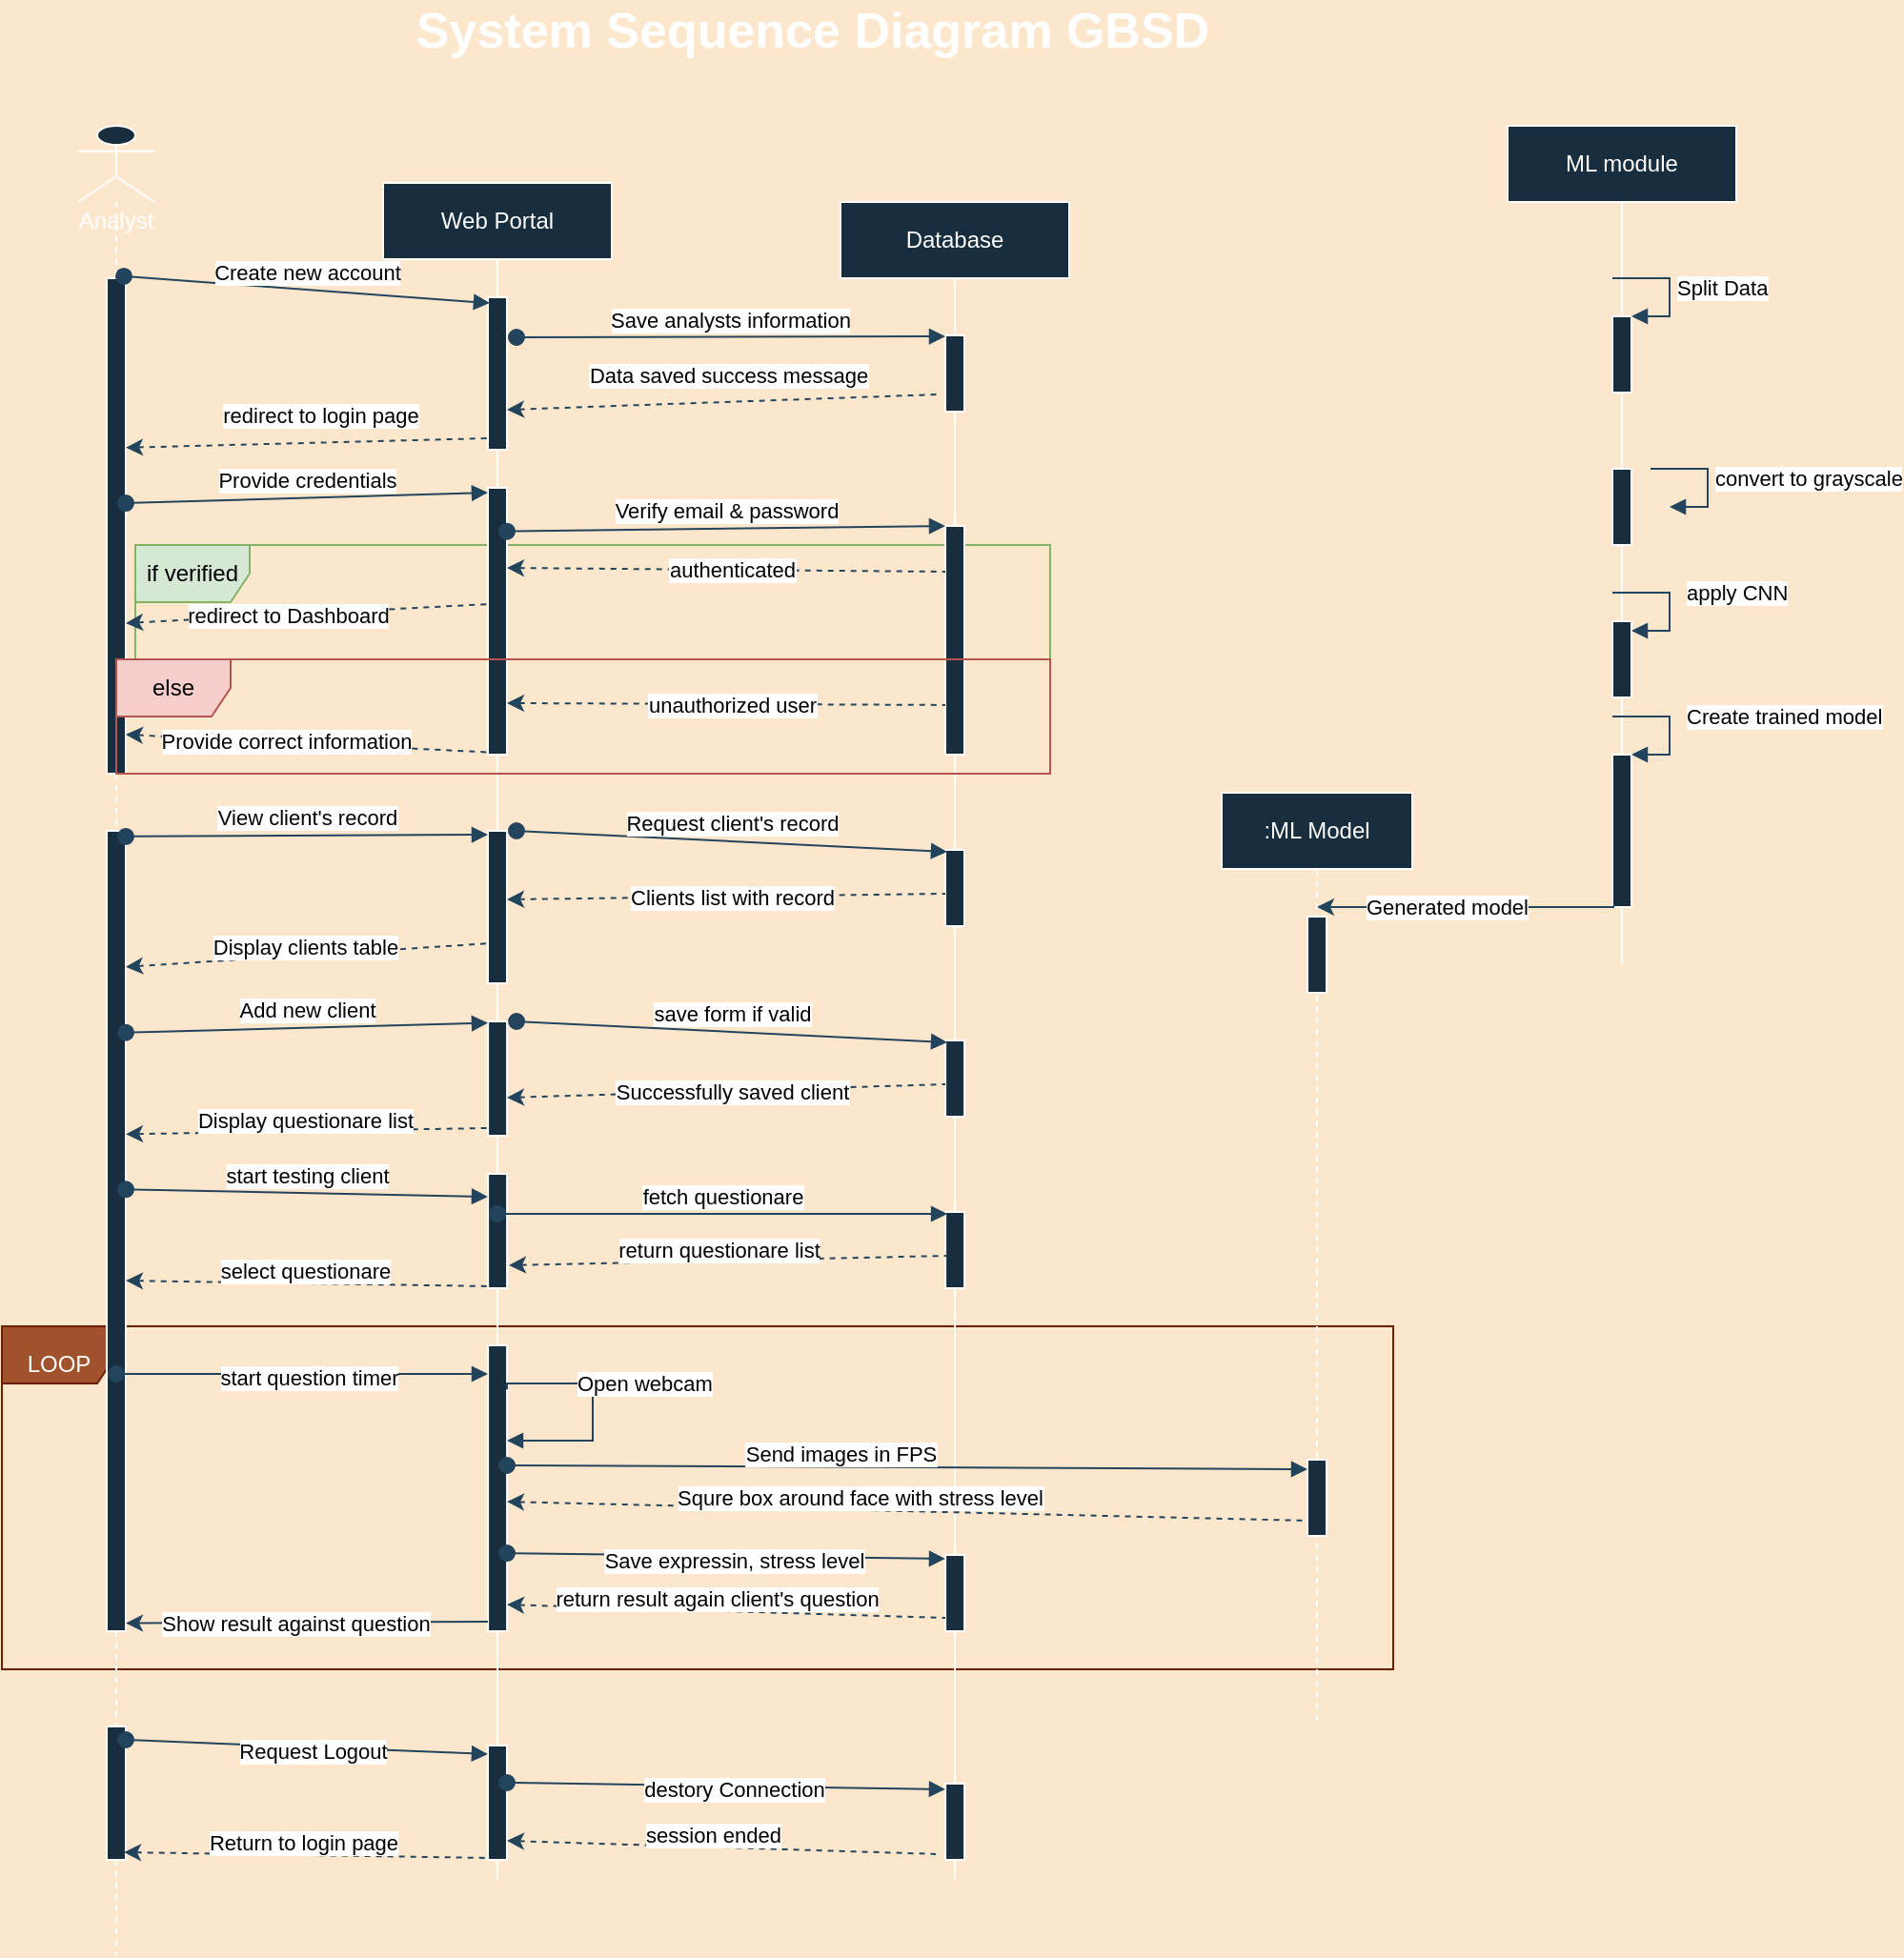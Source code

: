 <mxfile version="16.0.0" type="github">
  <diagram id="rJHmTFbt23OQRNdXKMWi" name="Page-1">
    <mxGraphModel dx="1102" dy="614" grid="1" gridSize="10" guides="1" tooltips="1" connect="1" arrows="1" fold="1" page="1" pageScale="1" pageWidth="850" pageHeight="1100" background="#FCE7CD" math="0" shadow="0">
      <root>
        <mxCell id="0" />
        <mxCell id="1" parent="0" />
        <mxCell id="On6_evThupUvLIn3l62g-29" value="if verified" style="shape=umlFrame;whiteSpace=wrap;html=1;rounded=0;sketch=0;strokeColor=#82b366;fillColor=#d5e8d4;" vertex="1" parent="1">
          <mxGeometry x="70" y="300" width="480" height="60" as="geometry" />
        </mxCell>
        <mxCell id="On6_evThupUvLIn3l62g-110" value="&lt;font style=&quot;font-size: 12px&quot;&gt;LOOP&lt;/font&gt;" style="shape=umlFrame;whiteSpace=wrap;html=1;rounded=0;sketch=0;fontSize=26;fontColor=#ffffff;strokeColor=#6D1F00;fillColor=#a0522d;" vertex="1" parent="1">
          <mxGeometry y="710" width="730" height="180" as="geometry" />
        </mxCell>
        <mxCell id="On6_evThupUvLIn3l62g-2" value="Web Portal" style="shape=umlLifeline;perimeter=lifelinePerimeter;whiteSpace=wrap;html=1;container=1;collapsible=0;recursiveResize=0;outlineConnect=0;lifelineDashed=0;fillColor=#182E3E;strokeColor=#FFFFFF;fontColor=#FFFFFF;" vertex="1" parent="1">
          <mxGeometry x="200" y="110" width="120" height="890" as="geometry" />
        </mxCell>
        <mxCell id="On6_evThupUvLIn3l62g-10" value="" style="html=1;points=[];perimeter=orthogonalPerimeter;rounded=0;sketch=0;fontColor=#FFFFFF;strokeColor=#FFFFFF;fillColor=#182E3E;" vertex="1" parent="On6_evThupUvLIn3l62g-2">
          <mxGeometry x="55" y="60" width="10" height="80" as="geometry" />
        </mxCell>
        <mxCell id="On6_evThupUvLIn3l62g-21" value="" style="html=1;points=[];perimeter=orthogonalPerimeter;rounded=0;sketch=0;fontColor=#FFFFFF;strokeColor=#FFFFFF;fillColor=#182E3E;" vertex="1" parent="On6_evThupUvLIn3l62g-2">
          <mxGeometry x="55" y="160" width="10" height="140" as="geometry" />
        </mxCell>
        <mxCell id="On6_evThupUvLIn3l62g-40" value="" style="html=1;points=[];perimeter=orthogonalPerimeter;rounded=0;sketch=0;fontColor=#FFFFFF;strokeColor=#FFFFFF;fillColor=#182E3E;" vertex="1" parent="On6_evThupUvLIn3l62g-2">
          <mxGeometry x="55" y="340" width="10" height="80" as="geometry" />
        </mxCell>
        <mxCell id="On6_evThupUvLIn3l62g-78" value="" style="html=1;points=[];perimeter=orthogonalPerimeter;rounded=0;sketch=0;fontColor=#FFFFFF;strokeColor=#FFFFFF;fillColor=#182E3E;" vertex="1" parent="On6_evThupUvLIn3l62g-2">
          <mxGeometry x="55.05" y="440" width="10" height="60" as="geometry" />
        </mxCell>
        <mxCell id="On6_evThupUvLIn3l62g-91" value="" style="html=1;points=[];perimeter=orthogonalPerimeter;rounded=0;sketch=0;fontColor=#FFFFFF;strokeColor=#FFFFFF;fillColor=#182E3E;" vertex="1" parent="On6_evThupUvLIn3l62g-2">
          <mxGeometry x="55.05" y="520" width="10" height="60" as="geometry" />
        </mxCell>
        <mxCell id="On6_evThupUvLIn3l62g-103" value="" style="html=1;points=[];perimeter=orthogonalPerimeter;rounded=0;sketch=0;fontColor=#FFFFFF;strokeColor=#FFFFFF;fillColor=#182E3E;" vertex="1" parent="On6_evThupUvLIn3l62g-2">
          <mxGeometry x="55.05" y="610" width="10" height="150" as="geometry" />
        </mxCell>
        <mxCell id="On6_evThupUvLIn3l62g-105" value="Open webcam" style="edgeStyle=orthogonalEdgeStyle;html=1;align=left;spacingLeft=2;endArrow=block;rounded=0;sketch=0;strokeColor=#23445D;elbow=vertical;exitX=0.995;exitY=0.154;exitDx=0;exitDy=0;exitPerimeter=0;" edge="1" parent="On6_evThupUvLIn3l62g-2" source="On6_evThupUvLIn3l62g-103">
          <mxGeometry x="-0.419" relative="1" as="geometry">
            <mxPoint x="80" y="630" as="sourcePoint" />
            <Array as="points">
              <mxPoint x="110" y="630" />
              <mxPoint x="110" y="660" />
              <mxPoint x="65" y="660" />
            </Array>
            <mxPoint x="65" y="660" as="targetPoint" />
            <mxPoint as="offset" />
          </mxGeometry>
        </mxCell>
        <mxCell id="On6_evThupUvLIn3l62g-120" value="" style="html=1;points=[];perimeter=orthogonalPerimeter;rounded=0;sketch=0;fontColor=#FFFFFF;strokeColor=#FFFFFF;fillColor=#182E3E;" vertex="1" parent="On6_evThupUvLIn3l62g-2">
          <mxGeometry x="55" y="820" width="10" height="60" as="geometry" />
        </mxCell>
        <mxCell id="On6_evThupUvLIn3l62g-3" value="Analyst" style="shape=umlLifeline;participant=umlActor;perimeter=lifelinePerimeter;whiteSpace=wrap;html=1;container=1;collapsible=0;recursiveResize=0;verticalAlign=top;spacingTop=36;outlineConnect=0;rounded=0;sketch=0;fontColor=#FFFFFF;strokeColor=#FFFFFF;fillColor=#182E3E;" vertex="1" parent="1">
          <mxGeometry x="40" y="80" width="40" height="960" as="geometry" />
        </mxCell>
        <mxCell id="On6_evThupUvLIn3l62g-6" value="" style="html=1;points=[];perimeter=orthogonalPerimeter;rounded=0;sketch=0;fontColor=#FFFFFF;strokeColor=#FFFFFF;fillColor=#182E3E;" vertex="1" parent="On6_evThupUvLIn3l62g-3">
          <mxGeometry x="15" y="80" width="10" height="260" as="geometry" />
        </mxCell>
        <mxCell id="On6_evThupUvLIn3l62g-39" value="" style="html=1;points=[];perimeter=orthogonalPerimeter;rounded=0;sketch=0;fontColor=#FFFFFF;strokeColor=#FFFFFF;fillColor=#182E3E;" vertex="1" parent="On6_evThupUvLIn3l62g-3">
          <mxGeometry x="15" y="370" width="10" height="420" as="geometry" />
        </mxCell>
        <mxCell id="On6_evThupUvLIn3l62g-118" value="" style="html=1;points=[];perimeter=orthogonalPerimeter;rounded=0;sketch=0;fontColor=#FFFFFF;strokeColor=#FFFFFF;fillColor=#182E3E;" vertex="1" parent="On6_evThupUvLIn3l62g-3">
          <mxGeometry x="15" y="840" width="10" height="70" as="geometry" />
        </mxCell>
        <mxCell id="On6_evThupUvLIn3l62g-4" value="ML module" style="shape=umlLifeline;perimeter=lifelinePerimeter;whiteSpace=wrap;html=1;container=1;collapsible=0;recursiveResize=0;outlineConnect=0;lifelineDashed=0;fillColor=#182E3E;strokeColor=#FFFFFF;fontColor=#FFFFFF;" vertex="1" parent="1">
          <mxGeometry x="790" y="80" width="120" height="440" as="geometry" />
        </mxCell>
        <mxCell id="On6_evThupUvLIn3l62g-47" value="" style="html=1;points=[];perimeter=orthogonalPerimeter;rounded=0;sketch=0;fontColor=#FFFFFF;strokeColor=#FFFFFF;fillColor=#182E3E;" vertex="1" parent="On6_evThupUvLIn3l62g-4">
          <mxGeometry x="55" y="100" width="10" height="40" as="geometry" />
        </mxCell>
        <mxCell id="On6_evThupUvLIn3l62g-49" value="" style="html=1;points=[];perimeter=orthogonalPerimeter;rounded=0;sketch=0;fontColor=#FFFFFF;strokeColor=#FFFFFF;fillColor=#182E3E;" vertex="1" parent="On6_evThupUvLIn3l62g-4">
          <mxGeometry x="55" y="180" width="10" height="40" as="geometry" />
        </mxCell>
        <mxCell id="On6_evThupUvLIn3l62g-52" value="" style="html=1;points=[];perimeter=orthogonalPerimeter;rounded=0;sketch=0;fontColor=#FFFFFF;strokeColor=#FFFFFF;fillColor=#182E3E;" vertex="1" parent="On6_evThupUvLIn3l62g-4">
          <mxGeometry x="55" y="260" width="10" height="40" as="geometry" />
        </mxCell>
        <mxCell id="On6_evThupUvLIn3l62g-55" value="" style="html=1;points=[];perimeter=orthogonalPerimeter;rounded=0;sketch=0;fontColor=#FFFFFF;strokeColor=#FFFFFF;fillColor=#182E3E;" vertex="1" parent="On6_evThupUvLIn3l62g-4">
          <mxGeometry x="55" y="330" width="10" height="80" as="geometry" />
        </mxCell>
        <mxCell id="On6_evThupUvLIn3l62g-57" value="Create trained model" style="edgeStyle=orthogonalEdgeStyle;html=1;align=left;spacingLeft=2;endArrow=block;rounded=0;entryX=1;entryY=0;sketch=0;strokeColor=#23445D;elbow=vertical;" edge="1" parent="On6_evThupUvLIn3l62g-4">
          <mxGeometry x="-0.143" y="5" relative="1" as="geometry">
            <mxPoint x="55" y="310" as="sourcePoint" />
            <Array as="points">
              <mxPoint x="85" y="310" />
              <mxPoint x="85" y="330" />
            </Array>
            <mxPoint x="65" y="330" as="targetPoint" />
            <mxPoint as="offset" />
          </mxGeometry>
        </mxCell>
        <mxCell id="On6_evThupUvLIn3l62g-59" value="Split Data" style="edgeStyle=orthogonalEdgeStyle;html=1;align=left;spacingLeft=2;endArrow=block;rounded=0;entryX=1;entryY=0;sketch=0;strokeColor=#23445D;elbow=vertical;" edge="1" parent="On6_evThupUvLIn3l62g-4">
          <mxGeometry relative="1" as="geometry">
            <mxPoint x="55" y="80" as="sourcePoint" />
            <Array as="points">
              <mxPoint x="85" y="80" />
            </Array>
            <mxPoint x="65" y="100" as="targetPoint" />
          </mxGeometry>
        </mxCell>
        <mxCell id="On6_evThupUvLIn3l62g-5" value="Database" style="shape=umlLifeline;perimeter=lifelinePerimeter;whiteSpace=wrap;html=1;container=1;collapsible=0;recursiveResize=0;outlineConnect=0;lifelineDashed=0;fillColor=#182E3E;strokeColor=#FFFFFF;fontColor=#FFFFFF;" vertex="1" parent="1">
          <mxGeometry x="440" y="120" width="120" height="880" as="geometry" />
        </mxCell>
        <mxCell id="On6_evThupUvLIn3l62g-11" value="" style="html=1;points=[];perimeter=orthogonalPerimeter;rounded=0;sketch=0;fontColor=#FFFFFF;strokeColor=#FFFFFF;fillColor=#182E3E;" vertex="1" parent="On6_evThupUvLIn3l62g-5">
          <mxGeometry x="55" y="70" width="10" height="40" as="geometry" />
        </mxCell>
        <mxCell id="On6_evThupUvLIn3l62g-23" value="" style="html=1;points=[];perimeter=orthogonalPerimeter;rounded=0;sketch=0;fontColor=#FFFFFF;strokeColor=#FFFFFF;fillColor=#182E3E;" vertex="1" parent="On6_evThupUvLIn3l62g-5">
          <mxGeometry x="55" y="170" width="10" height="120" as="geometry" />
        </mxCell>
        <mxCell id="On6_evThupUvLIn3l62g-72" value="" style="html=1;points=[];perimeter=orthogonalPerimeter;rounded=0;sketch=0;fontColor=#FFFFFF;strokeColor=#FFFFFF;fillColor=#182E3E;" vertex="1" parent="On6_evThupUvLIn3l62g-5">
          <mxGeometry x="55" y="340" width="10" height="40" as="geometry" />
        </mxCell>
        <mxCell id="On6_evThupUvLIn3l62g-79" value="" style="html=1;points=[];perimeter=orthogonalPerimeter;rounded=0;sketch=0;fontColor=#FFFFFF;strokeColor=#FFFFFF;fillColor=#182E3E;" vertex="1" parent="On6_evThupUvLIn3l62g-5">
          <mxGeometry x="55.05" y="440" width="10" height="40" as="geometry" />
        </mxCell>
        <mxCell id="On6_evThupUvLIn3l62g-92" value="" style="html=1;points=[];perimeter=orthogonalPerimeter;rounded=0;sketch=0;fontColor=#FFFFFF;strokeColor=#FFFFFF;fillColor=#182E3E;" vertex="1" parent="On6_evThupUvLIn3l62g-5">
          <mxGeometry x="55.05" y="530" width="10" height="40" as="geometry" />
        </mxCell>
        <mxCell id="On6_evThupUvLIn3l62g-112" value="" style="html=1;points=[];perimeter=orthogonalPerimeter;rounded=0;sketch=0;fontColor=#FFFFFF;strokeColor=#FFFFFF;fillColor=#182E3E;" vertex="1" parent="On6_evThupUvLIn3l62g-5">
          <mxGeometry x="55.05" y="710" width="10" height="40" as="geometry" />
        </mxCell>
        <mxCell id="On6_evThupUvLIn3l62g-121" value="" style="html=1;points=[];perimeter=orthogonalPerimeter;rounded=0;sketch=0;fontColor=#FFFFFF;strokeColor=#FFFFFF;fillColor=#182E3E;" vertex="1" parent="On6_evThupUvLIn3l62g-5">
          <mxGeometry x="55.05" y="830" width="10" height="40" as="geometry" />
        </mxCell>
        <mxCell id="On6_evThupUvLIn3l62g-123" value="" style="endArrow=none;dashed=1;html=1;rounded=1;sketch=0;strokeColor=#23445D;curved=0;startArrow=classic;startFill=1;entryX=-0.005;entryY=0.825;entryDx=0;entryDy=0;entryPerimeter=0;exitX=1;exitY=0.833;exitDx=0;exitDy=0;exitPerimeter=0;" edge="1" parent="On6_evThupUvLIn3l62g-5" source="On6_evThupUvLIn3l62g-120">
          <mxGeometry width="50" height="50" relative="1" as="geometry">
            <mxPoint x="-110" y="867" as="sourcePoint" />
            <mxPoint x="50" y="866.95" as="targetPoint" />
          </mxGeometry>
        </mxCell>
        <mxCell id="On6_evThupUvLIn3l62g-124" value="session ended" style="edgeLabel;html=1;align=center;verticalAlign=middle;resizable=0;points=[];fontColor=#000000;" vertex="1" connectable="0" parent="On6_evThupUvLIn3l62g-123">
          <mxGeometry x="-0.204" y="-4" relative="1" as="geometry">
            <mxPoint x="18" y="-10" as="offset" />
          </mxGeometry>
        </mxCell>
        <mxCell id="On6_evThupUvLIn3l62g-7" value="Create new account" style="html=1;verticalAlign=bottom;startArrow=oval;startFill=1;endArrow=block;startSize=8;rounded=1;sketch=0;strokeColor=#23445D;curved=0;exitX=0.9;exitY=-0.004;exitDx=0;exitDy=0;exitPerimeter=0;entryX=0.1;entryY=0.038;entryDx=0;entryDy=0;entryPerimeter=0;" edge="1" parent="1" source="On6_evThupUvLIn3l62g-6" target="On6_evThupUvLIn3l62g-10">
          <mxGeometry width="60" relative="1" as="geometry">
            <mxPoint x="80" y="170" as="sourcePoint" />
            <mxPoint x="230" y="170" as="targetPoint" />
          </mxGeometry>
        </mxCell>
        <mxCell id="On6_evThupUvLIn3l62g-9" value="Save analysts information" style="html=1;verticalAlign=bottom;startArrow=oval;startFill=1;endArrow=block;startSize=8;rounded=1;sketch=0;strokeColor=#23445D;curved=0;entryX=0;entryY=0.013;entryDx=0;entryDy=0;entryPerimeter=0;" edge="1" parent="1" target="On6_evThupUvLIn3l62g-11">
          <mxGeometry width="60" relative="1" as="geometry">
            <mxPoint x="270" y="191" as="sourcePoint" />
            <mxPoint x="469.5" y="190" as="targetPoint" />
          </mxGeometry>
        </mxCell>
        <mxCell id="On6_evThupUvLIn3l62g-16" value="" style="endArrow=none;dashed=1;html=1;rounded=1;sketch=0;strokeColor=#23445D;curved=0;startArrow=classic;startFill=1;entryX=-0.4;entryY=0.775;entryDx=0;entryDy=0;entryPerimeter=0;exitX=1;exitY=0.738;exitDx=0;exitDy=0;exitPerimeter=0;" edge="1" parent="1" source="On6_evThupUvLIn3l62g-10" target="On6_evThupUvLIn3l62g-11">
          <mxGeometry width="50" height="50" relative="1" as="geometry">
            <mxPoint x="270" y="225" as="sourcePoint" />
            <mxPoint x="430" y="260" as="targetPoint" />
          </mxGeometry>
        </mxCell>
        <mxCell id="On6_evThupUvLIn3l62g-17" value="Data saved success message" style="edgeLabel;html=1;align=center;verticalAlign=middle;resizable=0;points=[];fontColor=#000000;" vertex="1" connectable="0" parent="On6_evThupUvLIn3l62g-16">
          <mxGeometry x="-0.204" y="-4" relative="1" as="geometry">
            <mxPoint x="26" y="-19" as="offset" />
          </mxGeometry>
        </mxCell>
        <mxCell id="On6_evThupUvLIn3l62g-18" value="" style="endArrow=none;dashed=1;html=1;rounded=1;sketch=0;strokeColor=#23445D;curved=0;startArrow=classic;startFill=1;entryX=0;entryY=0.925;entryDx=0;entryDy=0;entryPerimeter=0;exitX=1;exitY=0.342;exitDx=0;exitDy=0;exitPerimeter=0;" edge="1" parent="1" source="On6_evThupUvLIn3l62g-6" target="On6_evThupUvLIn3l62g-10">
          <mxGeometry width="50" height="50" relative="1" as="geometry">
            <mxPoint x="70" y="244" as="sourcePoint" />
            <mxPoint x="305" y="274.54" as="targetPoint" />
          </mxGeometry>
        </mxCell>
        <mxCell id="On6_evThupUvLIn3l62g-19" value="redirect to login page" style="edgeLabel;html=1;align=center;verticalAlign=middle;resizable=0;points=[];fontColor=#000000;" vertex="1" connectable="0" parent="On6_evThupUvLIn3l62g-18">
          <mxGeometry x="-0.204" y="-4" relative="1" as="geometry">
            <mxPoint x="26" y="-19" as="offset" />
          </mxGeometry>
        </mxCell>
        <mxCell id="On6_evThupUvLIn3l62g-22" value="Provide credentials" style="html=1;verticalAlign=bottom;startArrow=oval;startFill=1;endArrow=block;startSize=8;rounded=1;sketch=0;strokeColor=#23445D;curved=0;exitX=1;exitY=0.454;exitDx=0;exitDy=0;exitPerimeter=0;entryX=0;entryY=0.018;entryDx=0;entryDy=0;entryPerimeter=0;" edge="1" parent="1" source="On6_evThupUvLIn3l62g-6" target="On6_evThupUvLIn3l62g-21">
          <mxGeometry width="60" relative="1" as="geometry">
            <mxPoint x="90" y="280" as="sourcePoint" />
            <mxPoint x="240" y="280" as="targetPoint" />
          </mxGeometry>
        </mxCell>
        <mxCell id="On6_evThupUvLIn3l62g-24" value="Verify email &amp;amp; password" style="html=1;verticalAlign=bottom;startArrow=oval;startFill=1;endArrow=block;startSize=8;rounded=1;sketch=0;strokeColor=#23445D;curved=0;exitX=1;exitY=0.163;exitDx=0;exitDy=0;exitPerimeter=0;entryX=0;entryY=0;entryDx=0;entryDy=0;entryPerimeter=0;" edge="1" parent="1" source="On6_evThupUvLIn3l62g-21" target="On6_evThupUvLIn3l62g-23">
          <mxGeometry width="60" relative="1" as="geometry">
            <mxPoint x="280" y="300" as="sourcePoint" />
            <mxPoint x="430" y="300" as="targetPoint" />
          </mxGeometry>
        </mxCell>
        <mxCell id="On6_evThupUvLIn3l62g-32" value="" style="endArrow=none;dashed=1;html=1;rounded=1;sketch=0;strokeColor=#23445D;curved=0;startArrow=classic;startFill=1;entryX=0;entryY=0.783;entryDx=0;entryDy=0;entryPerimeter=0;exitX=1;exitY=0.807;exitDx=0;exitDy=0;exitPerimeter=0;" edge="1" parent="1" source="On6_evThupUvLIn3l62g-21" target="On6_evThupUvLIn3l62g-23">
          <mxGeometry width="50" height="50" relative="1" as="geometry">
            <mxPoint x="270" y="357" as="sourcePoint" />
            <mxPoint x="480" y="350" as="targetPoint" />
          </mxGeometry>
        </mxCell>
        <mxCell id="On6_evThupUvLIn3l62g-33" value="unauthorized user" style="edgeLabel;html=1;align=center;verticalAlign=middle;resizable=0;points=[];fontColor=#000000;" vertex="1" connectable="0" parent="On6_evThupUvLIn3l62g-32">
          <mxGeometry x="-0.204" y="-4" relative="1" as="geometry">
            <mxPoint x="26" y="-4" as="offset" />
          </mxGeometry>
        </mxCell>
        <mxCell id="On6_evThupUvLIn3l62g-34" value="" style="endArrow=none;dashed=1;html=1;rounded=1;sketch=0;strokeColor=#23445D;curved=0;startArrow=classic;startFill=1;entryX=0;entryY=0.436;entryDx=0;entryDy=0;entryPerimeter=0;exitX=1;exitY=0.696;exitDx=0;exitDy=0;exitPerimeter=0;" edge="1" parent="1" source="On6_evThupUvLIn3l62g-6" target="On6_evThupUvLIn3l62g-21">
          <mxGeometry width="50" height="50" relative="1" as="geometry">
            <mxPoint x="90" y="332" as="sourcePoint" />
            <mxPoint x="945" y="442.98" as="targetPoint" />
          </mxGeometry>
        </mxCell>
        <mxCell id="On6_evThupUvLIn3l62g-35" value="redirect to Dashboard" style="edgeLabel;html=1;align=center;verticalAlign=middle;resizable=0;points=[];fontColor=#000000;" vertex="1" connectable="0" parent="On6_evThupUvLIn3l62g-34">
          <mxGeometry x="-0.204" y="-4" relative="1" as="geometry">
            <mxPoint x="9" y="-4" as="offset" />
          </mxGeometry>
        </mxCell>
        <mxCell id="On6_evThupUvLIn3l62g-36" value="" style="endArrow=none;dashed=1;html=1;rounded=1;sketch=0;strokeColor=#23445D;curved=0;startArrow=classic;startFill=1;entryX=0;entryY=0.991;entryDx=0;entryDy=0;entryPerimeter=0;exitX=1;exitY=0.921;exitDx=0;exitDy=0;exitPerimeter=0;" edge="1" parent="1" source="On6_evThupUvLIn3l62g-6" target="On6_evThupUvLIn3l62g-21">
          <mxGeometry width="50" height="50" relative="1" as="geometry">
            <mxPoint x="90" y="379" as="sourcePoint" />
            <mxPoint x="265" y="342.04" as="targetPoint" />
          </mxGeometry>
        </mxCell>
        <mxCell id="On6_evThupUvLIn3l62g-37" value="Provide correct information" style="edgeLabel;html=1;align=center;verticalAlign=middle;resizable=0;points=[];fontColor=#000000;" vertex="1" connectable="0" parent="On6_evThupUvLIn3l62g-36">
          <mxGeometry x="-0.204" y="-4" relative="1" as="geometry">
            <mxPoint x="9" y="-4" as="offset" />
          </mxGeometry>
        </mxCell>
        <mxCell id="On6_evThupUvLIn3l62g-51" value="convert to grayscale" style="edgeStyle=orthogonalEdgeStyle;html=1;align=left;spacingLeft=2;endArrow=block;rounded=0;entryX=1;entryY=0;sketch=0;strokeColor=#23445D;elbow=vertical;" edge="1" parent="1">
          <mxGeometry relative="1" as="geometry">
            <mxPoint x="865" y="260" as="sourcePoint" />
            <Array as="points">
              <mxPoint x="895" y="260" />
            </Array>
            <mxPoint x="875" y="280" as="targetPoint" />
          </mxGeometry>
        </mxCell>
        <mxCell id="On6_evThupUvLIn3l62g-68" value=":ML Model" style="shape=umlLifeline;perimeter=lifelinePerimeter;whiteSpace=wrap;html=1;container=1;collapsible=0;recursiveResize=0;outlineConnect=0;rounded=0;sketch=0;fontColor=#FFFFFF;strokeColor=#FFFFFF;fillColor=#182E3E;" vertex="1" parent="1">
          <mxGeometry x="640" y="430" width="100" height="490" as="geometry" />
        </mxCell>
        <mxCell id="On6_evThupUvLIn3l62g-69" value="" style="html=1;points=[];perimeter=orthogonalPerimeter;rounded=0;sketch=0;fontColor=#FFFFFF;strokeColor=#FFFFFF;fillColor=#182E3E;" vertex="1" parent="On6_evThupUvLIn3l62g-68">
          <mxGeometry x="45" y="65" width="10" height="40" as="geometry" />
        </mxCell>
        <mxCell id="On6_evThupUvLIn3l62g-106" value="" style="html=1;points=[];perimeter=orthogonalPerimeter;rounded=0;sketch=0;fontColor=#FFFFFF;strokeColor=#FFFFFF;fillColor=#182E3E;" vertex="1" parent="On6_evThupUvLIn3l62g-68">
          <mxGeometry x="45" y="350" width="10" height="40" as="geometry" />
        </mxCell>
        <mxCell id="On6_evThupUvLIn3l62g-70" value="" style="endArrow=none;html=1;rounded=1;sketch=0;strokeColor=#23445D;elbow=vertical;startArrow=classic;startFill=1;entryX=0.1;entryY=1;entryDx=0;entryDy=0;entryPerimeter=0;" edge="1" parent="1" source="On6_evThupUvLIn3l62g-68" target="On6_evThupUvLIn3l62g-55">
          <mxGeometry width="50" height="50" relative="1" as="geometry">
            <mxPoint x="750" y="510" as="sourcePoint" />
            <mxPoint x="800" y="510" as="targetPoint" />
          </mxGeometry>
        </mxCell>
        <mxCell id="On6_evThupUvLIn3l62g-71" value="&lt;font color=&quot;#000000&quot;&gt;Generated model&lt;/font&gt;" style="edgeLabel;html=1;align=center;verticalAlign=middle;resizable=0;points=[];fontColor=#FFFFFF;" vertex="1" connectable="0" parent="On6_evThupUvLIn3l62g-70">
          <mxGeometry x="0.241" y="-1" relative="1" as="geometry">
            <mxPoint x="-29" y="-1" as="offset" />
          </mxGeometry>
        </mxCell>
        <mxCell id="On6_evThupUvLIn3l62g-73" value="Request client&#39;s record" style="html=1;verticalAlign=bottom;startArrow=oval;startFill=1;endArrow=block;startSize=8;rounded=1;sketch=0;strokeColor=#23445D;curved=0;entryX=0.1;entryY=0.025;entryDx=0;entryDy=0;entryPerimeter=0;" edge="1" parent="1" target="On6_evThupUvLIn3l62g-72">
          <mxGeometry width="60" relative="1" as="geometry">
            <mxPoint x="270" y="450" as="sourcePoint" />
            <mxPoint x="446" y="466.36" as="targetPoint" />
          </mxGeometry>
        </mxCell>
        <mxCell id="On6_evThupUvLIn3l62g-74" value="" style="endArrow=none;dashed=1;html=1;rounded=1;sketch=0;strokeColor=#23445D;curved=0;startArrow=classic;startFill=1;entryX=0;entryY=0.575;entryDx=0;entryDy=0;entryPerimeter=0;exitX=1;exitY=0.45;exitDx=0;exitDy=0;exitPerimeter=0;" edge="1" parent="1" source="On6_evThupUvLIn3l62g-40" target="On6_evThupUvLIn3l62g-72">
          <mxGeometry width="50" height="50" relative="1" as="geometry">
            <mxPoint x="310" y="490" as="sourcePoint" />
            <mxPoint x="475" y="490.01" as="targetPoint" />
          </mxGeometry>
        </mxCell>
        <mxCell id="On6_evThupUvLIn3l62g-75" value="Clients list with record" style="edgeLabel;html=1;align=center;verticalAlign=middle;resizable=0;points=[];fontColor=#000000;" vertex="1" connectable="0" parent="On6_evThupUvLIn3l62g-74">
          <mxGeometry x="-0.204" y="-4" relative="1" as="geometry">
            <mxPoint x="26" y="-4" as="offset" />
          </mxGeometry>
        </mxCell>
        <mxCell id="On6_evThupUvLIn3l62g-76" value="" style="endArrow=none;dashed=1;html=1;rounded=1;sketch=0;strokeColor=#23445D;curved=0;startArrow=classic;startFill=1;entryX=0.1;entryY=0.738;entryDx=0;entryDy=0;entryPerimeter=0;exitX=1;exitY=0.17;exitDx=0;exitDy=0;exitPerimeter=0;" edge="1" parent="1" source="On6_evThupUvLIn3l62g-39" target="On6_evThupUvLIn3l62g-40">
          <mxGeometry width="50" height="50" relative="1" as="geometry">
            <mxPoint x="80" y="480" as="sourcePoint" />
            <mxPoint x="300" y="517" as="targetPoint" />
          </mxGeometry>
        </mxCell>
        <mxCell id="On6_evThupUvLIn3l62g-77" value="Display clients table" style="edgeLabel;html=1;align=center;verticalAlign=middle;resizable=0;points=[];fontColor=#000000;" vertex="1" connectable="0" parent="On6_evThupUvLIn3l62g-76">
          <mxGeometry x="-0.204" y="-4" relative="1" as="geometry">
            <mxPoint x="18" y="-10" as="offset" />
          </mxGeometry>
        </mxCell>
        <mxCell id="On6_evThupUvLIn3l62g-80" value="save form if valid" style="html=1;verticalAlign=bottom;startArrow=oval;startFill=1;endArrow=block;startSize=8;rounded=1;sketch=0;strokeColor=#23445D;curved=0;entryX=0.1;entryY=0.025;entryDx=0;entryDy=0;entryPerimeter=0;" edge="1" target="On6_evThupUvLIn3l62g-79" parent="1">
          <mxGeometry width="60" relative="1" as="geometry">
            <mxPoint x="270.05" y="550" as="sourcePoint" />
            <mxPoint x="446.05" y="566.36" as="targetPoint" />
          </mxGeometry>
        </mxCell>
        <mxCell id="On6_evThupUvLIn3l62g-81" value="" style="endArrow=none;dashed=1;html=1;rounded=1;sketch=0;strokeColor=#23445D;curved=0;startArrow=classic;startFill=1;entryX=0;entryY=0.575;entryDx=0;entryDy=0;entryPerimeter=0;exitX=0.995;exitY=0.667;exitDx=0;exitDy=0;exitPerimeter=0;" edge="1" source="On6_evThupUvLIn3l62g-78" target="On6_evThupUvLIn3l62g-79" parent="1">
          <mxGeometry width="50" height="50" relative="1" as="geometry">
            <mxPoint x="310.05" y="590" as="sourcePoint" />
            <mxPoint x="475.05" y="590.01" as="targetPoint" />
          </mxGeometry>
        </mxCell>
        <mxCell id="On6_evThupUvLIn3l62g-82" value="Successfully saved client" style="edgeLabel;html=1;align=center;verticalAlign=middle;resizable=0;points=[];fontColor=#000000;" vertex="1" connectable="0" parent="On6_evThupUvLIn3l62g-81">
          <mxGeometry x="-0.204" y="-4" relative="1" as="geometry">
            <mxPoint x="26" y="-4" as="offset" />
          </mxGeometry>
        </mxCell>
        <mxCell id="On6_evThupUvLIn3l62g-89" value="&lt;font style=&quot;font-size: 26px&quot;&gt;&lt;b&gt;System Sequence Diagram GBSD&lt;/b&gt;&lt;/font&gt;" style="text;html=1;align=center;verticalAlign=middle;resizable=0;points=[];autosize=1;strokeColor=none;fillColor=none;fontColor=#FFFFFF;" vertex="1" parent="1">
          <mxGeometry x="210" y="20" width="430" height="20" as="geometry" />
        </mxCell>
        <mxCell id="On6_evThupUvLIn3l62g-90" value="Add new client" style="html=1;verticalAlign=bottom;startArrow=oval;startFill=1;endArrow=block;startSize=8;rounded=1;sketch=0;strokeColor=#23445D;curved=0;exitX=1;exitY=0.252;exitDx=0;exitDy=0;exitPerimeter=0;entryX=-0.005;entryY=0.013;entryDx=0;entryDy=0;entryPerimeter=0;" edge="1" parent="1" source="On6_evThupUvLIn3l62g-39" target="On6_evThupUvLIn3l62g-78">
          <mxGeometry width="60" relative="1" as="geometry">
            <mxPoint x="80" y="530.0" as="sourcePoint" />
            <mxPoint x="256" y="536.36" as="targetPoint" />
          </mxGeometry>
        </mxCell>
        <mxCell id="On6_evThupUvLIn3l62g-87" value="" style="endArrow=none;dashed=1;html=1;rounded=1;sketch=0;strokeColor=#23445D;curved=0;startArrow=classic;startFill=1;entryX=-0.005;entryY=0.933;entryDx=0;entryDy=0;entryPerimeter=0;exitX=1;exitY=0.379;exitDx=0;exitDy=0;exitPerimeter=0;" edge="1" parent="1" source="On6_evThupUvLIn3l62g-39" target="On6_evThupUvLIn3l62g-78">
          <mxGeometry width="50" height="50" relative="1" as="geometry">
            <mxPoint x="80" y="600" as="sourcePoint" />
            <mxPoint x="249" y="602.08" as="targetPoint" />
          </mxGeometry>
        </mxCell>
        <mxCell id="On6_evThupUvLIn3l62g-88" value="Display questionare list" style="edgeLabel;html=1;align=center;verticalAlign=middle;resizable=0;points=[];fontColor=#000000;" vertex="1" connectable="0" parent="On6_evThupUvLIn3l62g-87">
          <mxGeometry x="-0.204" y="-4" relative="1" as="geometry">
            <mxPoint x="18" y="-10" as="offset" />
          </mxGeometry>
        </mxCell>
        <mxCell id="On6_evThupUvLIn3l62g-93" value="fetch questionare" style="html=1;verticalAlign=bottom;startArrow=oval;startFill=1;endArrow=block;startSize=8;rounded=1;sketch=0;strokeColor=#23445D;curved=0;entryX=0.1;entryY=0.025;entryDx=0;entryDy=0;entryPerimeter=0;fontColor=#000000;" edge="1" target="On6_evThupUvLIn3l62g-92" parent="1" source="On6_evThupUvLIn3l62g-2">
          <mxGeometry width="60" relative="1" as="geometry">
            <mxPoint x="270.05" y="640" as="sourcePoint" />
            <mxPoint x="446.05" y="656.36" as="targetPoint" />
          </mxGeometry>
        </mxCell>
        <mxCell id="On6_evThupUvLIn3l62g-96" value="start testing client" style="html=1;verticalAlign=bottom;startArrow=oval;startFill=1;endArrow=block;startSize=8;rounded=1;sketch=0;strokeColor=#23445D;curved=0;entryX=-0.005;entryY=0.2;entryDx=0;entryDy=0;entryPerimeter=0;exitX=1;exitY=0.448;exitDx=0;exitDy=0;exitPerimeter=0;" edge="1" target="On6_evThupUvLIn3l62g-91" parent="1" source="On6_evThupUvLIn3l62g-39">
          <mxGeometry width="60" relative="1" as="geometry">
            <mxPoint x="90" y="631" as="sourcePoint" />
            <mxPoint x="256" y="626.36" as="targetPoint" />
          </mxGeometry>
        </mxCell>
        <mxCell id="On6_evThupUvLIn3l62g-100" value="start question timer" style="html=1;verticalAlign=bottom;startArrow=oval;startFill=1;endArrow=block;startSize=8;rounded=1;sketch=0;strokeColor=#23445D;curved=0;entryX=-0.005;entryY=0.1;entryDx=0;entryDy=0;entryPerimeter=0;" edge="1" parent="1" source="On6_evThupUvLIn3l62g-3" target="On6_evThupUvLIn3l62g-103">
          <mxGeometry x="0.028" y="-11" width="60" relative="1" as="geometry">
            <mxPoint x="90" y="720" as="sourcePoint" />
            <mxPoint x="255" y="730" as="targetPoint" />
            <mxPoint x="1" as="offset" />
          </mxGeometry>
        </mxCell>
        <mxCell id="On6_evThupUvLIn3l62g-101" value="" style="endArrow=none;dashed=1;html=1;rounded=1;sketch=0;strokeColor=#23445D;curved=0;startArrow=classic;startFill=1;entryX=0.095;entryY=0.575;entryDx=0;entryDy=0;entryPerimeter=0;exitX=1.095;exitY=0.8;exitDx=0;exitDy=0;exitPerimeter=0;" edge="1" parent="1" source="On6_evThupUvLIn3l62g-91" target="On6_evThupUvLIn3l62g-92">
          <mxGeometry width="50" height="50" relative="1" as="geometry">
            <mxPoint x="290" y="673" as="sourcePoint" />
            <mxPoint x="475" y="670" as="targetPoint" />
          </mxGeometry>
        </mxCell>
        <mxCell id="On6_evThupUvLIn3l62g-102" value="return questionare list" style="edgeLabel;html=1;align=center;verticalAlign=middle;resizable=0;points=[];fontColor=#000000;" vertex="1" connectable="0" parent="On6_evThupUvLIn3l62g-101">
          <mxGeometry x="-0.204" y="-4" relative="1" as="geometry">
            <mxPoint x="18" y="-10" as="offset" />
          </mxGeometry>
        </mxCell>
        <mxCell id="On6_evThupUvLIn3l62g-98" value="" style="endArrow=none;dashed=1;html=1;rounded=1;sketch=0;strokeColor=#23445D;curved=0;startArrow=classic;startFill=1;entryX=0.095;entryY=0.983;entryDx=0;entryDy=0;entryPerimeter=0;exitX=1;exitY=0.562;exitDx=0;exitDy=0;exitPerimeter=0;" edge="1" parent="1" source="On6_evThupUvLIn3l62g-39" target="On6_evThupUvLIn3l62g-91">
          <mxGeometry width="50" height="50" relative="1" as="geometry">
            <mxPoint x="90" y="689" as="sourcePoint" />
            <mxPoint x="245" y="670" as="targetPoint" />
          </mxGeometry>
        </mxCell>
        <mxCell id="On6_evThupUvLIn3l62g-99" value="select questionare" style="edgeLabel;html=1;align=center;verticalAlign=middle;resizable=0;points=[];fontColor=#000000;" vertex="1" connectable="0" parent="On6_evThupUvLIn3l62g-98">
          <mxGeometry x="-0.204" y="-4" relative="1" as="geometry">
            <mxPoint x="18" y="-10" as="offset" />
          </mxGeometry>
        </mxCell>
        <mxCell id="On6_evThupUvLIn3l62g-54" value="apply CNN" style="edgeStyle=orthogonalEdgeStyle;html=1;align=left;spacingLeft=2;endArrow=block;rounded=0;entryX=1;entryY=0;sketch=0;strokeColor=#23445D;elbow=vertical;" edge="1" parent="1">
          <mxGeometry x="-0.143" y="5" relative="1" as="geometry">
            <mxPoint x="845" y="325" as="sourcePoint" />
            <Array as="points">
              <mxPoint x="875" y="325" />
              <mxPoint x="875" y="345" />
            </Array>
            <mxPoint x="855" y="345" as="targetPoint" />
            <mxPoint as="offset" />
          </mxGeometry>
        </mxCell>
        <mxCell id="On6_evThupUvLIn3l62g-107" value="Send images in FPS" style="html=1;verticalAlign=bottom;startArrow=oval;startFill=1;endArrow=block;startSize=8;rounded=1;sketch=0;strokeColor=#23445D;curved=0;entryX=0;entryY=0.125;entryDx=0;entryDy=0;entryPerimeter=0;exitX=0.995;exitY=0.42;exitDx=0;exitDy=0;exitPerimeter=0;" edge="1" parent="1" source="On6_evThupUvLIn3l62g-103" target="On6_evThupUvLIn3l62g-106">
          <mxGeometry x="-0.167" y="-2" width="60" relative="1" as="geometry">
            <mxPoint x="290" y="800" as="sourcePoint" />
            <mxPoint x="447.5" y="799" as="targetPoint" />
            <mxPoint as="offset" />
          </mxGeometry>
        </mxCell>
        <mxCell id="On6_evThupUvLIn3l62g-108" value="" style="endArrow=none;dashed=1;html=1;rounded=1;sketch=0;strokeColor=#23445D;curved=0;startArrow=classic;startFill=1;entryX=0;entryY=0.8;entryDx=0;entryDy=0;entryPerimeter=0;exitX=0.995;exitY=0.547;exitDx=0;exitDy=0;exitPerimeter=0;" edge="1" parent="1" source="On6_evThupUvLIn3l62g-103" target="On6_evThupUvLIn3l62g-106">
          <mxGeometry width="50" height="50" relative="1" as="geometry">
            <mxPoint x="425" y="825" as="sourcePoint" />
            <mxPoint x="655" y="820" as="targetPoint" />
          </mxGeometry>
        </mxCell>
        <mxCell id="On6_evThupUvLIn3l62g-109" value="Squre box around face with stress level" style="edgeLabel;html=1;align=center;verticalAlign=middle;resizable=0;points=[];fontColor=#000000;" vertex="1" connectable="0" parent="On6_evThupUvLIn3l62g-108">
          <mxGeometry x="-0.204" y="-4" relative="1" as="geometry">
            <mxPoint x="18" y="-10" as="offset" />
          </mxGeometry>
        </mxCell>
        <mxCell id="On6_evThupUvLIn3l62g-113" value="Save expressin, stress level" style="html=1;verticalAlign=bottom;startArrow=oval;startFill=1;endArrow=block;startSize=8;rounded=1;sketch=0;strokeColor=#23445D;curved=0;entryX=-0.005;entryY=0.05;entryDx=0;entryDy=0;entryPerimeter=0;exitX=0.995;exitY=0.727;exitDx=0;exitDy=0;exitPerimeter=0;" edge="1" parent="1" source="On6_evThupUvLIn3l62g-103" target="On6_evThupUvLIn3l62g-112">
          <mxGeometry x="0.028" y="-11" width="60" relative="1" as="geometry">
            <mxPoint x="280" y="830" as="sourcePoint" />
            <mxPoint x="475.5" y="830" as="targetPoint" />
            <mxPoint x="1" as="offset" />
          </mxGeometry>
        </mxCell>
        <mxCell id="On6_evThupUvLIn3l62g-114" value="" style="endArrow=none;html=1;rounded=1;sketch=0;strokeColor=#23445D;elbow=vertical;startArrow=classic;startFill=1;entryX=-0.005;entryY=0.967;entryDx=0;entryDy=0;entryPerimeter=0;exitX=1;exitY=0.99;exitDx=0;exitDy=0;exitPerimeter=0;" edge="1" parent="1" source="On6_evThupUvLIn3l62g-39" target="On6_evThupUvLIn3l62g-103">
          <mxGeometry width="50" height="50" relative="1" as="geometry">
            <mxPoint x="80" y="849" as="sourcePoint" />
            <mxPoint x="236.5" y="849" as="targetPoint" />
          </mxGeometry>
        </mxCell>
        <mxCell id="On6_evThupUvLIn3l62g-115" value="Show result against question" style="edgeLabel;html=1;align=center;verticalAlign=middle;resizable=0;points=[];fontColor=#000000;" vertex="1" connectable="0" parent="On6_evThupUvLIn3l62g-114">
          <mxGeometry x="0.241" y="-1" relative="1" as="geometry">
            <mxPoint x="-29" y="-1" as="offset" />
          </mxGeometry>
        </mxCell>
        <mxCell id="On6_evThupUvLIn3l62g-116" value="" style="endArrow=none;dashed=1;html=1;rounded=1;sketch=0;strokeColor=#23445D;curved=0;startArrow=classic;startFill=1;entryX=-0.005;entryY=0.825;entryDx=0;entryDy=0;entryPerimeter=0;exitX=0.995;exitY=0.907;exitDx=0;exitDy=0;exitPerimeter=0;" edge="1" parent="1" source="On6_evThupUvLIn3l62g-103" target="On6_evThupUvLIn3l62g-112">
          <mxGeometry width="50" height="50" relative="1" as="geometry">
            <mxPoint x="260" y="855" as="sourcePoint" />
            <mxPoint x="490" y="850" as="targetPoint" />
          </mxGeometry>
        </mxCell>
        <mxCell id="On6_evThupUvLIn3l62g-117" value="return result again client&#39;s question" style="edgeLabel;html=1;align=center;verticalAlign=middle;resizable=0;points=[];fontColor=#000000;" vertex="1" connectable="0" parent="On6_evThupUvLIn3l62g-116">
          <mxGeometry x="-0.204" y="-4" relative="1" as="geometry">
            <mxPoint x="18" y="-10" as="offset" />
          </mxGeometry>
        </mxCell>
        <mxCell id="On6_evThupUvLIn3l62g-119" value="Request Logout" style="html=1;verticalAlign=bottom;startArrow=oval;startFill=1;endArrow=block;startSize=8;rounded=1;sketch=0;strokeColor=#23445D;curved=0;entryX=0;entryY=0.075;entryDx=0;entryDy=0;entryPerimeter=0;exitX=1;exitY=0.1;exitDx=0;exitDy=0;exitPerimeter=0;" edge="1" parent="1" source="On6_evThupUvLIn3l62g-118" target="On6_evThupUvLIn3l62g-120">
          <mxGeometry x="0.028" y="-11" width="60" relative="1" as="geometry">
            <mxPoint x="30" y="950" as="sourcePoint" />
            <mxPoint x="225.5" y="950" as="targetPoint" />
            <mxPoint x="1" as="offset" />
          </mxGeometry>
        </mxCell>
        <mxCell id="On6_evThupUvLIn3l62g-122" value="destory Connection" style="html=1;verticalAlign=bottom;startArrow=oval;startFill=1;endArrow=block;startSize=8;rounded=1;sketch=0;strokeColor=#23445D;curved=0;entryX=-0.005;entryY=0.075;entryDx=0;entryDy=0;entryPerimeter=0;exitX=1;exitY=0.325;exitDx=0;exitDy=0;exitPerimeter=0;" edge="1" parent="1" source="On6_evThupUvLIn3l62g-120" target="On6_evThupUvLIn3l62g-121">
          <mxGeometry x="0.028" y="-11" width="60" relative="1" as="geometry">
            <mxPoint x="280" y="947" as="sourcePoint" />
            <mxPoint x="470" y="953" as="targetPoint" />
            <mxPoint x="1" as="offset" />
          </mxGeometry>
        </mxCell>
        <mxCell id="On6_evThupUvLIn3l62g-127" value="" style="endArrow=none;dashed=1;html=1;rounded=1;sketch=0;strokeColor=#23445D;curved=0;startArrow=classic;startFill=1;entryX=0;entryY=0.983;entryDx=0;entryDy=0;entryPerimeter=0;exitX=0.9;exitY=0.943;exitDx=0;exitDy=0;exitPerimeter=0;" edge="1" parent="1" source="On6_evThupUvLIn3l62g-118" target="On6_evThupUvLIn3l62g-120">
          <mxGeometry width="50" height="50" relative="1" as="geometry">
            <mxPoint x="20" y="1000" as="sourcePoint" />
            <mxPoint x="245" y="1006.97" as="targetPoint" />
          </mxGeometry>
        </mxCell>
        <mxCell id="On6_evThupUvLIn3l62g-128" value="Return to login page" style="edgeLabel;html=1;align=center;verticalAlign=middle;resizable=0;points=[];fontColor=#000000;" vertex="1" connectable="0" parent="On6_evThupUvLIn3l62g-127">
          <mxGeometry x="-0.204" y="-4" relative="1" as="geometry">
            <mxPoint x="18" y="-10" as="offset" />
          </mxGeometry>
        </mxCell>
        <mxCell id="On6_evThupUvLIn3l62g-41" value="View client&#39;s record" style="html=1;verticalAlign=bottom;startArrow=oval;startFill=1;endArrow=block;startSize=8;rounded=1;sketch=0;strokeColor=#23445D;curved=0;exitX=1;exitY=0.007;exitDx=0;exitDy=0;exitPerimeter=0;entryX=0;entryY=0.025;entryDx=0;entryDy=0;entryPerimeter=0;" edge="1" parent="1" source="On6_evThupUvLIn3l62g-39" target="On6_evThupUvLIn3l62g-40">
          <mxGeometry width="60" relative="1" as="geometry">
            <mxPoint x="90" y="440" as="sourcePoint" />
            <mxPoint x="240" y="440" as="targetPoint" />
          </mxGeometry>
        </mxCell>
        <mxCell id="On6_evThupUvLIn3l62g-25" value="" style="endArrow=none;dashed=1;html=1;rounded=1;sketch=0;strokeColor=#23445D;curved=0;startArrow=classic;startFill=1;entryX=0;entryY=0.2;entryDx=0;entryDy=0;entryPerimeter=0;exitX=1;exitY=0.3;exitDx=0;exitDy=0;exitPerimeter=0;" edge="1" parent="1" source="On6_evThupUvLIn3l62g-21" target="On6_evThupUvLIn3l62g-23">
          <mxGeometry width="50" height="50" relative="1" as="geometry">
            <mxPoint x="280" y="320" as="sourcePoint" />
            <mxPoint x="465" y="319.5" as="targetPoint" />
          </mxGeometry>
        </mxCell>
        <mxCell id="On6_evThupUvLIn3l62g-26" value="authenticated" style="edgeLabel;html=1;align=center;verticalAlign=middle;resizable=0;points=[];fontColor=#000000;" vertex="1" connectable="0" parent="On6_evThupUvLIn3l62g-25">
          <mxGeometry x="-0.204" y="-4" relative="1" as="geometry">
            <mxPoint x="26" y="-4" as="offset" />
          </mxGeometry>
        </mxCell>
        <mxCell id="On6_evThupUvLIn3l62g-30" value="else" style="shape=umlFrame;whiteSpace=wrap;html=1;rounded=0;sketch=0;strokeColor=#b85450;fillColor=#f8cecc;" vertex="1" parent="1">
          <mxGeometry x="60" y="360" width="490" height="60" as="geometry" />
        </mxCell>
      </root>
    </mxGraphModel>
  </diagram>
</mxfile>
